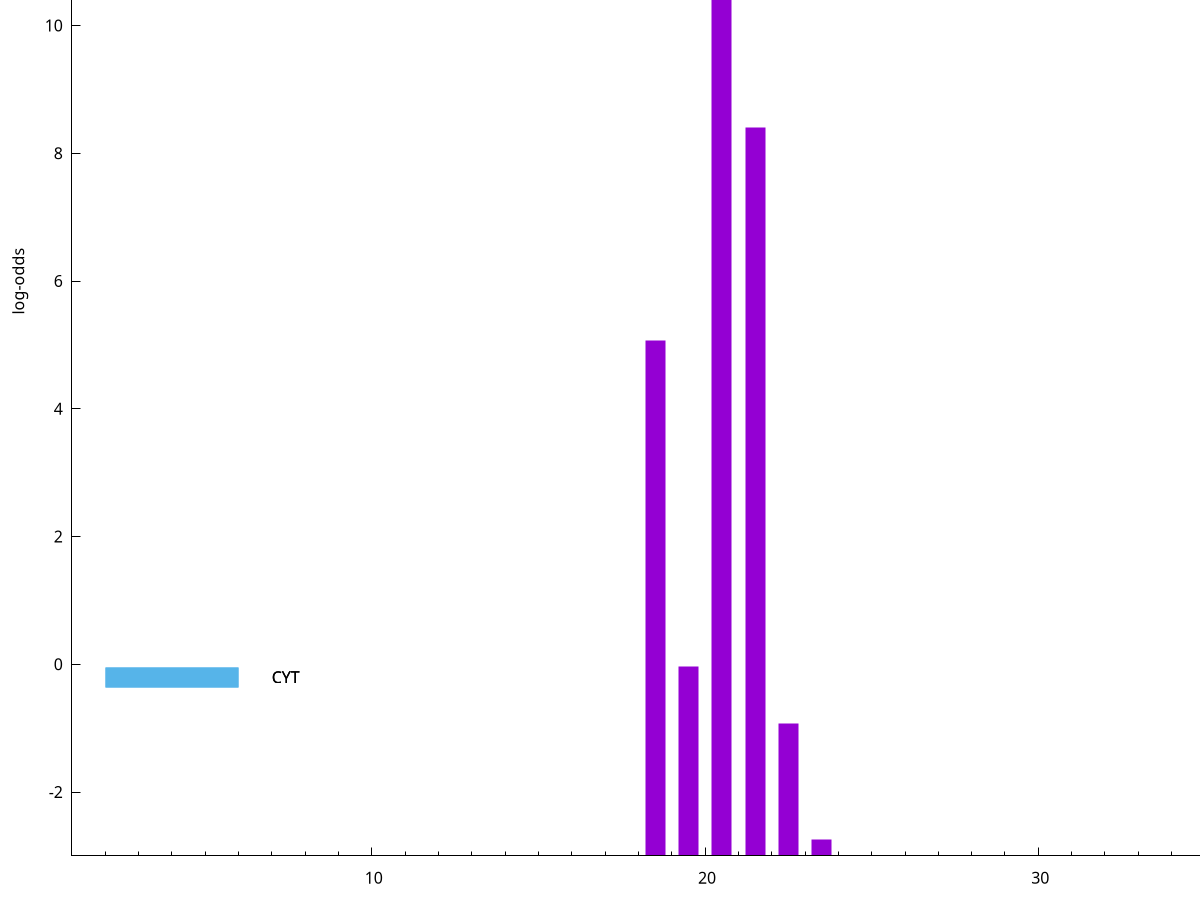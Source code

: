 set title "LipoP predictions for SRR5666568.gff"
set size 2., 1.4
set xrange [1:70] 
set mxtics 10
set yrange [-3:15]
set y2range [0:18]
set ylabel "log-odds"
set term postscript eps color solid "Helvetica" 30
set output "SRR5666568.gff202.eps"
set arrow from 2,10.9082 to 6,10.9082 nohead lt 1 lw 20
set label "SpI" at 7,10.9082
set arrow from 2,-0.200913 to 6,-0.200913 nohead lt 3 lw 20
set label "CYT" at 7,-0.200913
set arrow from 2,-0.200913 to 6,-0.200913 nohead lt 3 lw 20
set label "CYT" at 7,-0.200913
set arrow from 2,10.9082 to 6,10.9082 nohead lt 1 lw 20
set label "SpI" at 7,10.9082
# NOTE: The scores below are the log-odds scores with the threshold
# NOTE: subtracted (a hack to make gnuplot make the histogram all
# NOTE: look nice).
plot "-" axes x1y2 title "" with impulses lt 1 lw 20
20.500000 13.596100
21.500000 11.403080
18.500000 8.071680
19.500000 2.963290
22.500000 2.079473
23.500000 0.253640
e
exit
